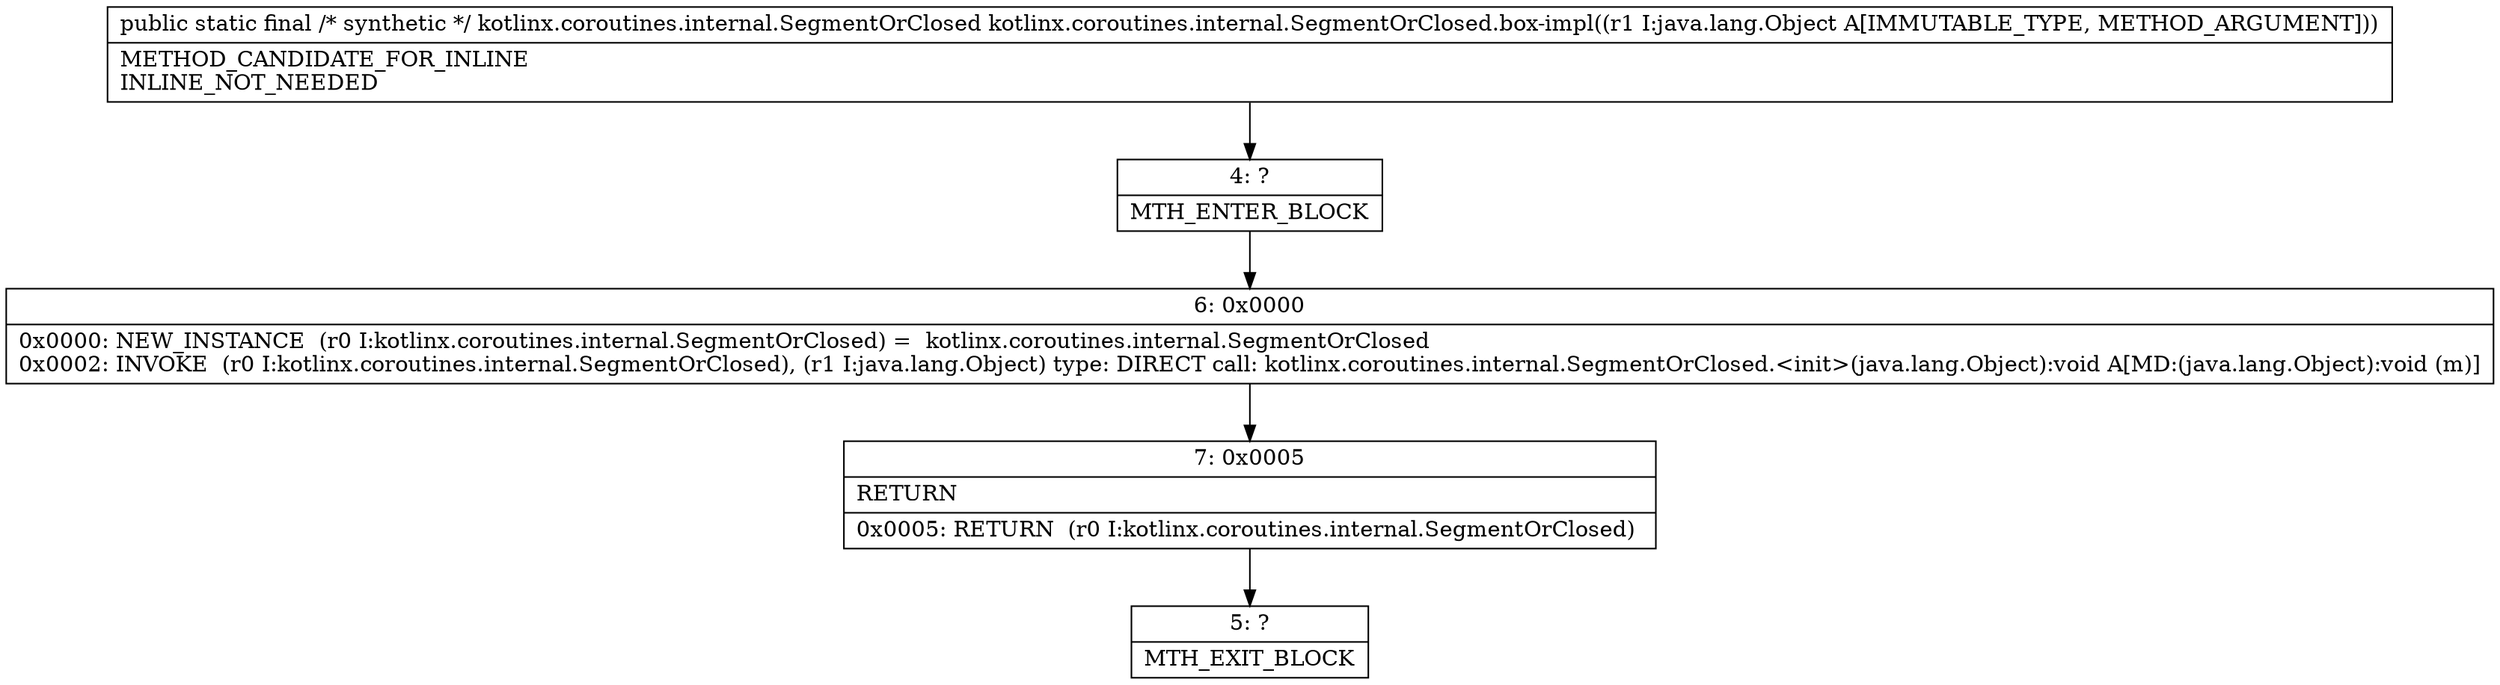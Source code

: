 digraph "CFG forkotlinx.coroutines.internal.SegmentOrClosed.box\-impl(Ljava\/lang\/Object;)Lkotlinx\/coroutines\/internal\/SegmentOrClosed;" {
Node_4 [shape=record,label="{4\:\ ?|MTH_ENTER_BLOCK\l}"];
Node_6 [shape=record,label="{6\:\ 0x0000|0x0000: NEW_INSTANCE  (r0 I:kotlinx.coroutines.internal.SegmentOrClosed) =  kotlinx.coroutines.internal.SegmentOrClosed \l0x0002: INVOKE  (r0 I:kotlinx.coroutines.internal.SegmentOrClosed), (r1 I:java.lang.Object) type: DIRECT call: kotlinx.coroutines.internal.SegmentOrClosed.\<init\>(java.lang.Object):void A[MD:(java.lang.Object):void (m)]\l}"];
Node_7 [shape=record,label="{7\:\ 0x0005|RETURN\l|0x0005: RETURN  (r0 I:kotlinx.coroutines.internal.SegmentOrClosed) \l}"];
Node_5 [shape=record,label="{5\:\ ?|MTH_EXIT_BLOCK\l}"];
MethodNode[shape=record,label="{public static final \/* synthetic *\/ kotlinx.coroutines.internal.SegmentOrClosed kotlinx.coroutines.internal.SegmentOrClosed.box\-impl((r1 I:java.lang.Object A[IMMUTABLE_TYPE, METHOD_ARGUMENT]))  | METHOD_CANDIDATE_FOR_INLINE\lINLINE_NOT_NEEDED\l}"];
MethodNode -> Node_4;Node_4 -> Node_6;
Node_6 -> Node_7;
Node_7 -> Node_5;
}


